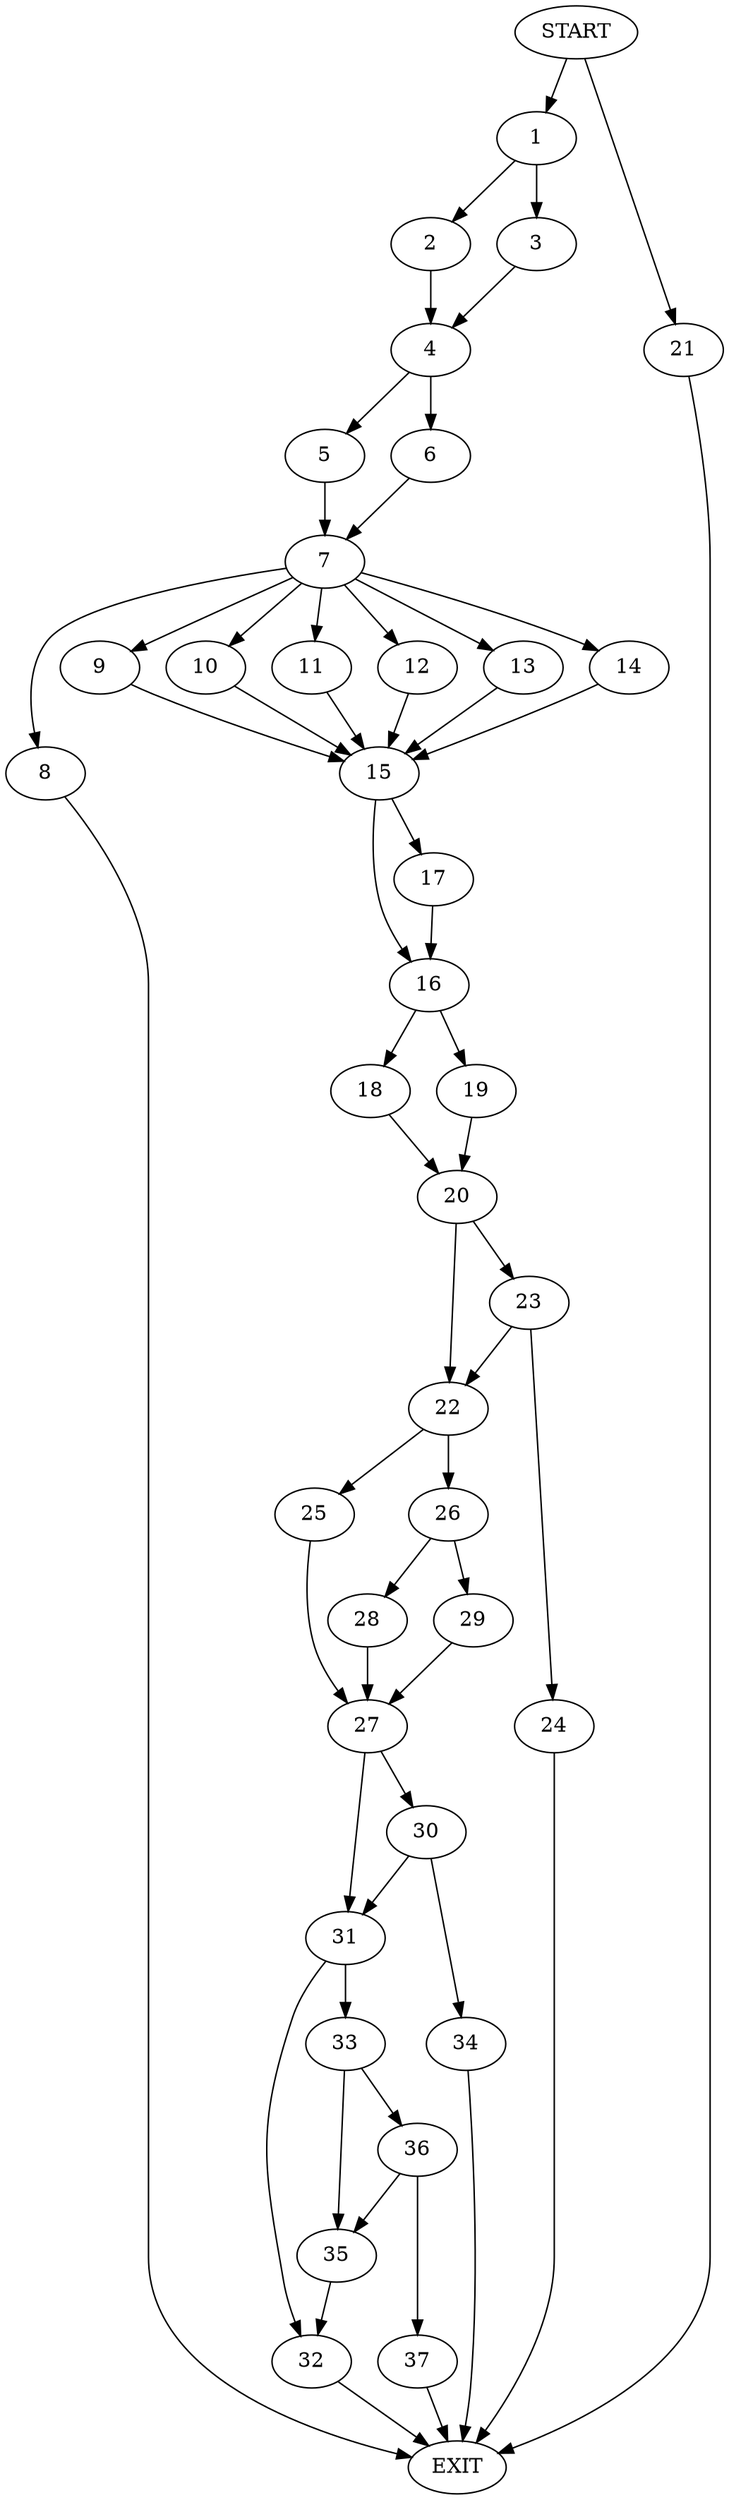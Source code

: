 digraph {
0 [label="START"]
38 [label="EXIT"]
0 -> 1
1 -> 2
1 -> 3
3 -> 4
2 -> 4
4 -> 5
4 -> 6
5 -> 7
6 -> 7
7 -> 8
7 -> 9
7 -> 10
7 -> 11
7 -> 12
7 -> 13
7 -> 14
10 -> 15
8 -> 38
9 -> 15
12 -> 15
11 -> 15
14 -> 15
13 -> 15
15 -> 16
15 -> 17
16 -> 18
16 -> 19
17 -> 16
19 -> 20
18 -> 20
0 -> 21
21 -> 38
20 -> 22
20 -> 23
23 -> 24
23 -> 22
22 -> 25
22 -> 26
24 -> 38
25 -> 27
26 -> 28
26 -> 29
27 -> 30
27 -> 31
28 -> 27
29 -> 27
31 -> 32
31 -> 33
30 -> 34
30 -> 31
34 -> 38
32 -> 38
33 -> 35
33 -> 36
35 -> 32
36 -> 35
36 -> 37
37 -> 38
}
